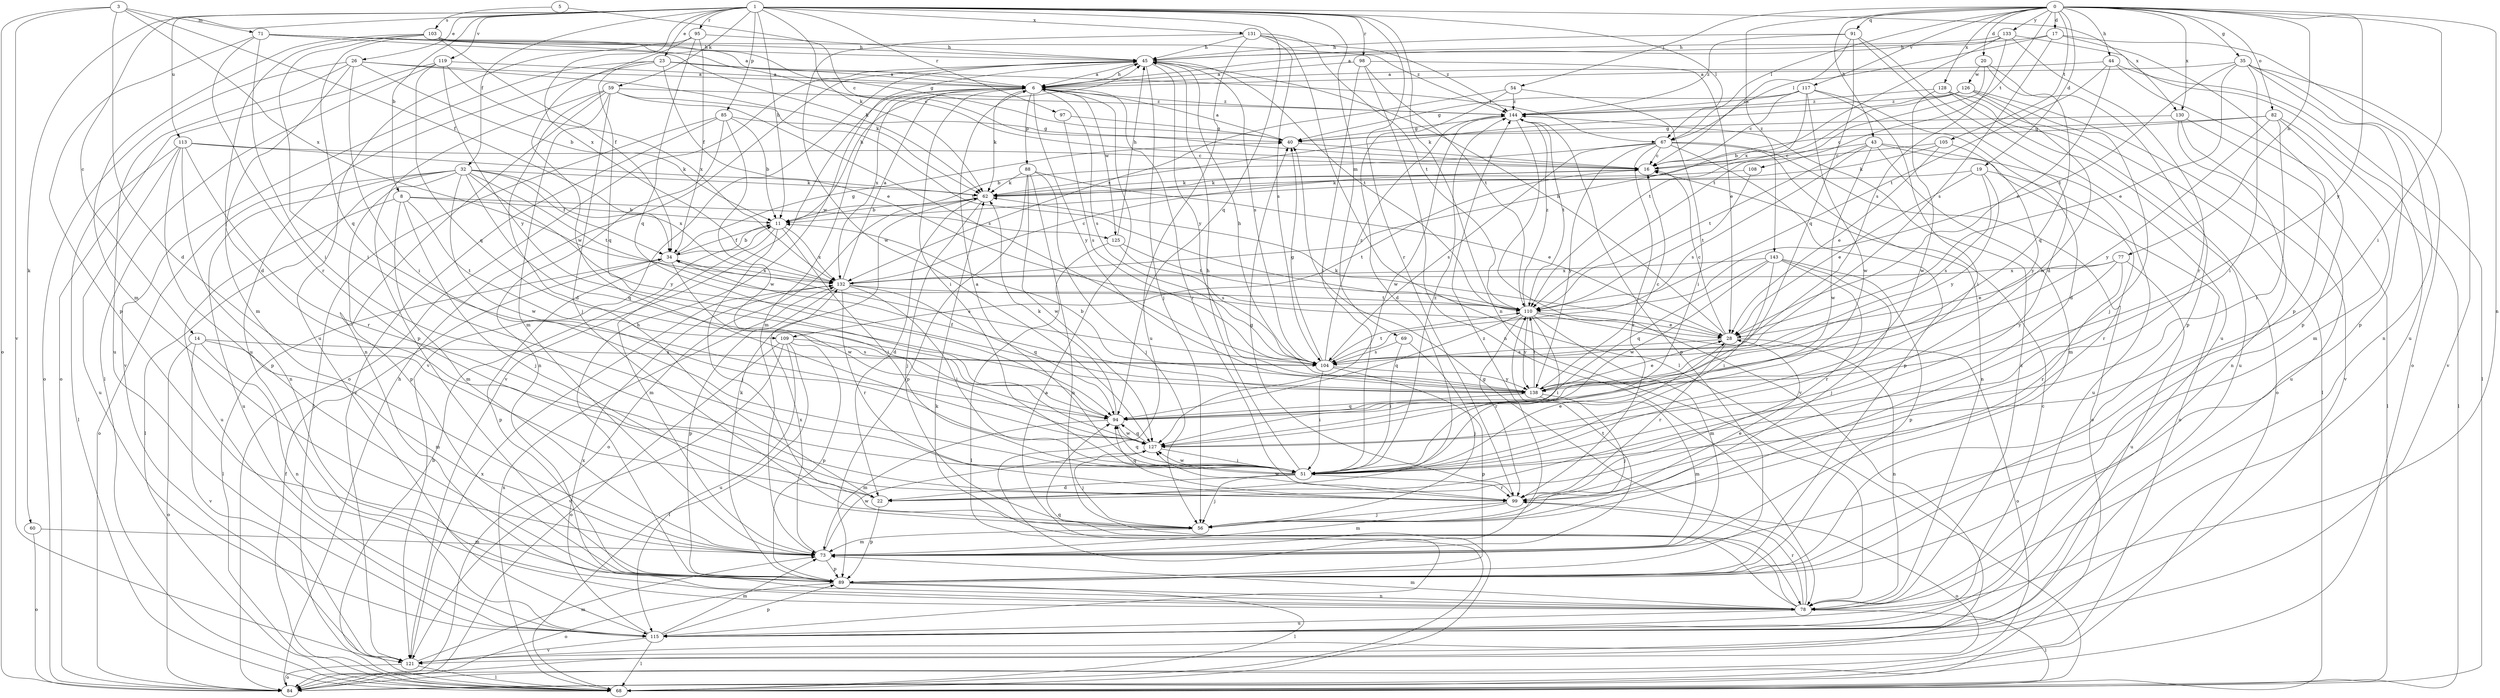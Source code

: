 strict digraph  {
0;
1;
3;
5;
6;
8;
11;
14;
16;
17;
19;
20;
22;
23;
26;
28;
32;
34;
35;
40;
43;
44;
45;
51;
54;
56;
59;
60;
62;
67;
68;
69;
71;
73;
77;
78;
82;
84;
85;
88;
89;
91;
94;
95;
97;
98;
99;
103;
104;
105;
108;
109;
110;
113;
115;
117;
119;
121;
125;
126;
127;
128;
130;
131;
132;
133;
138;
143;
144;
0 -> 17  [label=d];
0 -> 19  [label=d];
0 -> 20  [label=d];
0 -> 35  [label=g];
0 -> 43  [label=h];
0 -> 44  [label=h];
0 -> 51  [label=i];
0 -> 54  [label=j];
0 -> 67  [label=l];
0 -> 77  [label=n];
0 -> 78  [label=n];
0 -> 82  [label=o];
0 -> 91  [label=q];
0 -> 105  [label=t];
0 -> 108  [label=t];
0 -> 117  [label=v];
0 -> 128  [label=x];
0 -> 130  [label=x];
0 -> 133  [label=y];
0 -> 138  [label=y];
0 -> 143  [label=z];
1 -> 8  [label=b];
1 -> 11  [label=b];
1 -> 14  [label=c];
1 -> 23  [label=e];
1 -> 26  [label=e];
1 -> 32  [label=f];
1 -> 59  [label=k];
1 -> 60  [label=k];
1 -> 62  [label=k];
1 -> 67  [label=l];
1 -> 69  [label=m];
1 -> 78  [label=n];
1 -> 85  [label=p];
1 -> 94  [label=q];
1 -> 95  [label=r];
1 -> 97  [label=r];
1 -> 98  [label=r];
1 -> 99  [label=r];
1 -> 113  [label=u];
1 -> 119  [label=v];
1 -> 130  [label=x];
1 -> 131  [label=x];
1 -> 132  [label=x];
3 -> 22  [label=d];
3 -> 34  [label=f];
3 -> 71  [label=m];
3 -> 84  [label=o];
3 -> 121  [label=v];
3 -> 132  [label=x];
5 -> 16  [label=c];
5 -> 103  [label=s];
6 -> 45  [label=h];
6 -> 51  [label=i];
6 -> 62  [label=k];
6 -> 73  [label=m];
6 -> 88  [label=p];
6 -> 99  [label=r];
6 -> 104  [label=s];
6 -> 121  [label=v];
6 -> 125  [label=w];
6 -> 132  [label=x];
6 -> 138  [label=y];
6 -> 144  [label=z];
8 -> 11  [label=b];
8 -> 56  [label=j];
8 -> 73  [label=m];
8 -> 109  [label=t];
8 -> 115  [label=u];
8 -> 125  [label=w];
11 -> 34  [label=f];
11 -> 45  [label=h];
11 -> 51  [label=i];
11 -> 56  [label=j];
11 -> 73  [label=m];
11 -> 132  [label=x];
14 -> 73  [label=m];
14 -> 78  [label=n];
14 -> 84  [label=o];
14 -> 104  [label=s];
14 -> 121  [label=v];
16 -> 62  [label=k];
16 -> 109  [label=t];
17 -> 45  [label=h];
17 -> 67  [label=l];
17 -> 84  [label=o];
17 -> 89  [label=p];
17 -> 104  [label=s];
19 -> 28  [label=e];
19 -> 62  [label=k];
19 -> 99  [label=r];
19 -> 104  [label=s];
19 -> 138  [label=y];
20 -> 89  [label=p];
20 -> 94  [label=q];
20 -> 110  [label=t];
20 -> 126  [label=w];
22 -> 89  [label=p];
23 -> 6  [label=a];
23 -> 28  [label=e];
23 -> 67  [label=l];
23 -> 94  [label=q];
23 -> 115  [label=u];
23 -> 121  [label=v];
26 -> 6  [label=a];
26 -> 11  [label=b];
26 -> 51  [label=i];
26 -> 62  [label=k];
26 -> 73  [label=m];
26 -> 84  [label=o];
26 -> 115  [label=u];
28 -> 16  [label=c];
28 -> 45  [label=h];
28 -> 62  [label=k];
28 -> 78  [label=n];
28 -> 99  [label=r];
28 -> 104  [label=s];
32 -> 34  [label=f];
32 -> 62  [label=k];
32 -> 68  [label=l];
32 -> 84  [label=o];
32 -> 89  [label=p];
32 -> 94  [label=q];
32 -> 110  [label=t];
32 -> 115  [label=u];
32 -> 127  [label=w];
32 -> 132  [label=x];
32 -> 138  [label=y];
34 -> 11  [label=b];
34 -> 40  [label=g];
34 -> 68  [label=l];
34 -> 89  [label=p];
34 -> 104  [label=s];
34 -> 127  [label=w];
34 -> 132  [label=x];
35 -> 6  [label=a];
35 -> 28  [label=e];
35 -> 51  [label=i];
35 -> 78  [label=n];
35 -> 89  [label=p];
35 -> 110  [label=t];
35 -> 121  [label=v];
40 -> 6  [label=a];
40 -> 16  [label=c];
43 -> 16  [label=c];
43 -> 73  [label=m];
43 -> 84  [label=o];
43 -> 104  [label=s];
43 -> 110  [label=t];
43 -> 115  [label=u];
43 -> 127  [label=w];
44 -> 6  [label=a];
44 -> 28  [label=e];
44 -> 68  [label=l];
44 -> 89  [label=p];
44 -> 110  [label=t];
45 -> 6  [label=a];
45 -> 56  [label=j];
45 -> 84  [label=o];
45 -> 104  [label=s];
45 -> 110  [label=t];
45 -> 121  [label=v];
45 -> 138  [label=y];
51 -> 6  [label=a];
51 -> 22  [label=d];
51 -> 28  [label=e];
51 -> 45  [label=h];
51 -> 56  [label=j];
51 -> 94  [label=q];
51 -> 99  [label=r];
51 -> 127  [label=w];
51 -> 144  [label=z];
54 -> 22  [label=d];
54 -> 51  [label=i];
54 -> 132  [label=x];
54 -> 144  [label=z];
56 -> 28  [label=e];
56 -> 73  [label=m];
59 -> 22  [label=d];
59 -> 56  [label=j];
59 -> 73  [label=m];
59 -> 78  [label=n];
59 -> 89  [label=p];
59 -> 104  [label=s];
59 -> 110  [label=t];
59 -> 144  [label=z];
60 -> 73  [label=m];
60 -> 84  [label=o];
62 -> 11  [label=b];
62 -> 22  [label=d];
62 -> 56  [label=j];
62 -> 84  [label=o];
67 -> 11  [label=b];
67 -> 16  [label=c];
67 -> 78  [label=n];
67 -> 84  [label=o];
67 -> 89  [label=p];
67 -> 99  [label=r];
67 -> 104  [label=s];
67 -> 138  [label=y];
68 -> 6  [label=a];
68 -> 11  [label=b];
68 -> 34  [label=f];
68 -> 132  [label=x];
69 -> 51  [label=i];
69 -> 56  [label=j];
69 -> 104  [label=s];
71 -> 6  [label=a];
71 -> 16  [label=c];
71 -> 45  [label=h];
71 -> 51  [label=i];
71 -> 62  [label=k];
71 -> 89  [label=p];
71 -> 99  [label=r];
73 -> 89  [label=p];
73 -> 110  [label=t];
73 -> 127  [label=w];
73 -> 132  [label=x];
73 -> 144  [label=z];
77 -> 28  [label=e];
77 -> 99  [label=r];
77 -> 115  [label=u];
77 -> 132  [label=x];
77 -> 138  [label=y];
78 -> 40  [label=g];
78 -> 62  [label=k];
78 -> 68  [label=l];
78 -> 73  [label=m];
78 -> 94  [label=q];
78 -> 99  [label=r];
78 -> 115  [label=u];
78 -> 144  [label=z];
82 -> 16  [label=c];
82 -> 40  [label=g];
82 -> 51  [label=i];
82 -> 68  [label=l];
82 -> 73  [label=m];
82 -> 138  [label=y];
84 -> 45  [label=h];
85 -> 11  [label=b];
85 -> 40  [label=g];
85 -> 68  [label=l];
85 -> 78  [label=n];
85 -> 121  [label=v];
85 -> 127  [label=w];
88 -> 28  [label=e];
88 -> 56  [label=j];
88 -> 62  [label=k];
88 -> 78  [label=n];
88 -> 89  [label=p];
88 -> 127  [label=w];
89 -> 45  [label=h];
89 -> 62  [label=k];
89 -> 68  [label=l];
89 -> 78  [label=n];
89 -> 84  [label=o];
91 -> 16  [label=c];
91 -> 22  [label=d];
91 -> 45  [label=h];
91 -> 94  [label=q];
91 -> 115  [label=u];
91 -> 144  [label=z];
94 -> 62  [label=k];
94 -> 73  [label=m];
94 -> 127  [label=w];
95 -> 34  [label=f];
95 -> 45  [label=h];
95 -> 94  [label=q];
95 -> 115  [label=u];
95 -> 127  [label=w];
97 -> 40  [label=g];
97 -> 104  [label=s];
98 -> 6  [label=a];
98 -> 28  [label=e];
98 -> 51  [label=i];
98 -> 78  [label=n];
98 -> 110  [label=t];
99 -> 40  [label=g];
99 -> 56  [label=j];
99 -> 73  [label=m];
99 -> 84  [label=o];
99 -> 94  [label=q];
99 -> 127  [label=w];
103 -> 22  [label=d];
103 -> 34  [label=f];
103 -> 40  [label=g];
103 -> 45  [label=h];
103 -> 51  [label=i];
103 -> 73  [label=m];
103 -> 94  [label=q];
103 -> 144  [label=z];
104 -> 40  [label=g];
104 -> 51  [label=i];
104 -> 89  [label=p];
104 -> 110  [label=t];
104 -> 138  [label=y];
104 -> 144  [label=z];
105 -> 16  [label=c];
105 -> 28  [label=e];
105 -> 62  [label=k];
105 -> 138  [label=y];
108 -> 62  [label=k];
108 -> 110  [label=t];
109 -> 68  [label=l];
109 -> 84  [label=o];
109 -> 89  [label=p];
109 -> 104  [label=s];
109 -> 115  [label=u];
109 -> 121  [label=v];
110 -> 28  [label=e];
110 -> 51  [label=i];
110 -> 73  [label=m];
110 -> 84  [label=o];
110 -> 94  [label=q];
110 -> 99  [label=r];
110 -> 138  [label=y];
110 -> 144  [label=z];
113 -> 16  [label=c];
113 -> 62  [label=k];
113 -> 68  [label=l];
113 -> 78  [label=n];
113 -> 89  [label=p];
113 -> 99  [label=r];
113 -> 115  [label=u];
115 -> 16  [label=c];
115 -> 68  [label=l];
115 -> 73  [label=m];
115 -> 89  [label=p];
115 -> 121  [label=v];
115 -> 132  [label=x];
117 -> 16  [label=c];
117 -> 22  [label=d];
117 -> 40  [label=g];
117 -> 51  [label=i];
117 -> 110  [label=t];
117 -> 127  [label=w];
117 -> 144  [label=z];
119 -> 6  [label=a];
119 -> 68  [label=l];
119 -> 84  [label=o];
119 -> 94  [label=q];
119 -> 132  [label=x];
119 -> 138  [label=y];
121 -> 68  [label=l];
121 -> 73  [label=m];
121 -> 84  [label=o];
121 -> 132  [label=x];
125 -> 45  [label=h];
125 -> 68  [label=l];
125 -> 104  [label=s];
125 -> 110  [label=t];
126 -> 11  [label=b];
126 -> 56  [label=j];
126 -> 62  [label=k];
126 -> 121  [label=v];
126 -> 127  [label=w];
126 -> 144  [label=z];
127 -> 51  [label=i];
127 -> 56  [label=j];
127 -> 94  [label=q];
128 -> 68  [label=l];
128 -> 84  [label=o];
128 -> 115  [label=u];
128 -> 127  [label=w];
128 -> 144  [label=z];
130 -> 40  [label=g];
130 -> 68  [label=l];
130 -> 78  [label=n];
130 -> 115  [label=u];
131 -> 45  [label=h];
131 -> 68  [label=l];
131 -> 104  [label=s];
131 -> 110  [label=t];
131 -> 115  [label=u];
131 -> 127  [label=w];
131 -> 144  [label=z];
132 -> 6  [label=a];
132 -> 16  [label=c];
132 -> 51  [label=i];
132 -> 89  [label=p];
132 -> 94  [label=q];
132 -> 99  [label=r];
132 -> 110  [label=t];
133 -> 6  [label=a];
133 -> 45  [label=h];
133 -> 99  [label=r];
133 -> 104  [label=s];
133 -> 115  [label=u];
133 -> 132  [label=x];
138 -> 11  [label=b];
138 -> 16  [label=c];
138 -> 28  [label=e];
138 -> 34  [label=f];
138 -> 45  [label=h];
138 -> 56  [label=j];
138 -> 73  [label=m];
138 -> 94  [label=q];
138 -> 110  [label=t];
143 -> 51  [label=i];
143 -> 56  [label=j];
143 -> 89  [label=p];
143 -> 94  [label=q];
143 -> 99  [label=r];
143 -> 127  [label=w];
143 -> 132  [label=x];
144 -> 40  [label=g];
144 -> 89  [label=p];
144 -> 110  [label=t];
144 -> 121  [label=v];
144 -> 127  [label=w];
}
